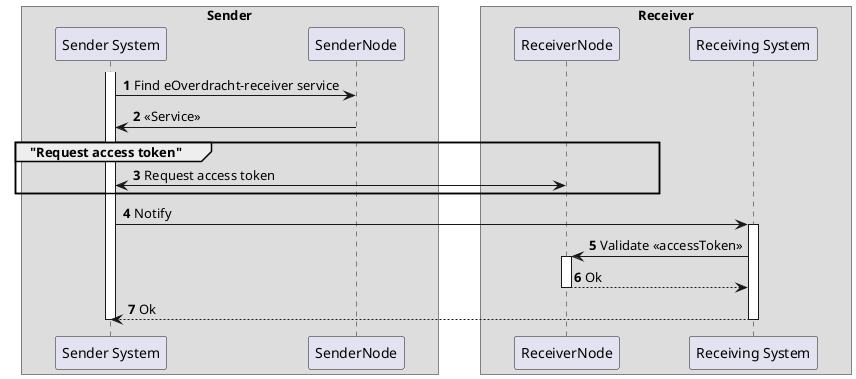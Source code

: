 @startuml
autonumber
skinparam ParticipantPadding 30
skinparam BoxPadding 20

Box Sender
  participant "Sender System" as Sender
  participant SenderNode
end box
Box Receiver
  participant ReceiverNode
  participant "Receiving System" as Receiver
end box

activate Sender
Sender -> SenderNode: Find eOverdracht-receiver service
SenderNode -> Sender: <<Service>>
group "Request access token"
  Sender <-> ReceiverNode: Request access token
end

Sender -> Receiver: Notify
activate Receiver
Receiver -> ReceiverNode: Validate <<accessToken>>
activate ReceiverNode
ReceiverNode --> Receiver: Ok
deactivate ReceiverNode
Receiver --> Sender: Ok
deactivate Receiver
deactivate Sender


@enduml
